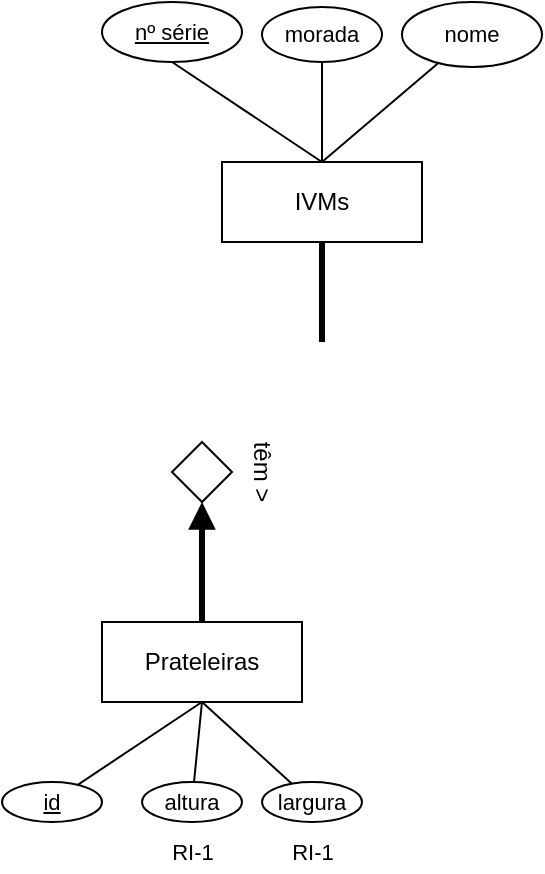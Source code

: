 <mxfile version="18.1.1" type="github">
  <diagram id="8ztq_dbtikDleyWdbMcF" name="Page-1">
    <mxGraphModel dx="1422" dy="773" grid="1" gridSize="10" guides="1" tooltips="1" connect="1" arrows="1" fold="1" page="1" pageScale="1" pageWidth="827" pageHeight="1169" math="0" shadow="0">
      <root>
        <mxCell id="0" />
        <mxCell id="1" parent="0" />
        <mxCell id="fuVCnv27o5Psqc1fixxr-16" value="IVMs" style="whiteSpace=wrap;html=1;align=center;" parent="1" vertex="1">
          <mxGeometry x="450" y="250" width="100" height="40" as="geometry" />
        </mxCell>
        <mxCell id="fuVCnv27o5Psqc1fixxr-18" value="" style="shape=rhombus;perimeter=rhombusPerimeter;whiteSpace=wrap;html=1;align=center;" parent="1" vertex="1">
          <mxGeometry x="425" y="390" width="30" height="30" as="geometry" />
        </mxCell>
        <mxCell id="fuVCnv27o5Psqc1fixxr-27" value="têm &amp;gt;" style="text;html=1;strokeColor=none;fillColor=none;align=center;verticalAlign=middle;whiteSpace=wrap;rounded=0;rotation=90;" parent="1" vertex="1">
          <mxGeometry x="440" y="390" width="60" height="30" as="geometry" />
        </mxCell>
        <mxCell id="fuVCnv27o5Psqc1fixxr-143" style="edgeStyle=none;rounded=0;sketch=0;orthogonalLoop=1;jettySize=auto;html=1;entryX=0.5;entryY=1;entryDx=0;entryDy=0;shadow=0;labelBackgroundColor=default;fontFamily=Helvetica;fontSize=11;fontColor=default;startArrow=none;startFill=0;endArrow=block;endFill=1;strokeColor=default;strokeWidth=3;fillColor=#000000;elbow=vertical;" parent="1" source="fuVCnv27o5Psqc1fixxr-28" target="fuVCnv27o5Psqc1fixxr-18" edge="1">
          <mxGeometry relative="1" as="geometry" />
        </mxCell>
        <mxCell id="fuVCnv27o5Psqc1fixxr-28" value="Prateleiras" style="whiteSpace=wrap;html=1;align=center;" parent="1" vertex="1">
          <mxGeometry x="390" y="480" width="100" height="40" as="geometry" />
        </mxCell>
        <mxCell id="fuVCnv27o5Psqc1fixxr-51" value="" style="endArrow=none;html=1;rounded=0;shadow=0;fillColor=#FFFFFF;elbow=vertical;exitX=0.5;exitY=1;exitDx=0;exitDy=0;entryX=0.5;entryY=0;entryDx=0;entryDy=0;strokeColor=#000000;strokeWidth=3;fontStyle=1" parent="1" source="fuVCnv27o5Psqc1fixxr-16" edge="1">
          <mxGeometry relative="1" as="geometry">
            <mxPoint x="320" y="380" as="sourcePoint" />
            <mxPoint x="500" y="340" as="targetPoint" />
          </mxGeometry>
        </mxCell>
        <mxCell id="fuVCnv27o5Psqc1fixxr-136" value="nº série" style="ellipse;whiteSpace=wrap;html=1;align=center;fontStyle=4;fontFamily=Helvetica;fontSize=11;fontColor=default;" parent="1" vertex="1">
          <mxGeometry x="390" y="170" width="70" height="30" as="geometry" />
        </mxCell>
        <mxCell id="fuVCnv27o5Psqc1fixxr-137" value="" style="endArrow=none;html=1;rounded=0;shadow=0;labelBackgroundColor=default;sketch=0;fontFamily=Helvetica;fontSize=11;fontColor=default;strokeColor=default;strokeWidth=1;fillColor=#000000;elbow=vertical;entryX=0.5;entryY=0;entryDx=0;entryDy=0;exitX=0.5;exitY=1;exitDx=0;exitDy=0;" parent="1" source="fuVCnv27o5Psqc1fixxr-136" target="fuVCnv27o5Psqc1fixxr-16" edge="1">
          <mxGeometry relative="1" as="geometry">
            <mxPoint x="440" y="300" as="sourcePoint" />
            <mxPoint x="600" y="300" as="targetPoint" />
          </mxGeometry>
        </mxCell>
        <mxCell id="fuVCnv27o5Psqc1fixxr-141" style="edgeStyle=none;rounded=0;sketch=0;orthogonalLoop=1;jettySize=auto;html=1;entryX=0.5;entryY=0;entryDx=0;entryDy=0;shadow=0;labelBackgroundColor=default;fontFamily=Helvetica;fontSize=11;fontColor=default;startArrow=none;startFill=0;endArrow=none;endFill=0;strokeColor=default;strokeWidth=1;fillColor=#000000;elbow=vertical;" parent="1" source="fuVCnv27o5Psqc1fixxr-140" target="fuVCnv27o5Psqc1fixxr-16" edge="1">
          <mxGeometry relative="1" as="geometry" />
        </mxCell>
        <mxCell id="fuVCnv27o5Psqc1fixxr-140" value="nome" style="ellipse;whiteSpace=wrap;html=1;align=center;fontFamily=Helvetica;fontSize=11;fontColor=default;" parent="1" vertex="1">
          <mxGeometry x="540" y="170" width="70" height="32.5" as="geometry" />
        </mxCell>
        <mxCell id="fuVCnv27o5Psqc1fixxr-145" style="edgeStyle=none;rounded=0;sketch=0;orthogonalLoop=1;jettySize=auto;html=1;shadow=0;labelBackgroundColor=default;fontFamily=Helvetica;fontSize=11;fontColor=default;startArrow=none;startFill=0;endArrow=none;endFill=0;strokeColor=default;strokeWidth=1;fillColor=#000000;elbow=vertical;" parent="1" source="fuVCnv27o5Psqc1fixxr-144" edge="1">
          <mxGeometry relative="1" as="geometry">
            <mxPoint x="500" y="250" as="targetPoint" />
          </mxGeometry>
        </mxCell>
        <mxCell id="fuVCnv27o5Psqc1fixxr-144" value="morada" style="ellipse;whiteSpace=wrap;html=1;align=center;fontFamily=Helvetica;fontSize=11;fontColor=default;" parent="1" vertex="1">
          <mxGeometry x="470" y="172.5" width="60" height="27.5" as="geometry" />
        </mxCell>
        <mxCell id="fuVCnv27o5Psqc1fixxr-148" style="edgeStyle=none;rounded=0;sketch=0;orthogonalLoop=1;jettySize=auto;html=1;entryX=0.5;entryY=1;entryDx=0;entryDy=0;shadow=0;labelBackgroundColor=default;fontFamily=Helvetica;fontSize=11;fontColor=default;startArrow=none;startFill=0;endArrow=none;endFill=0;strokeColor=default;strokeWidth=1;fillColor=#000000;elbow=vertical;" parent="1" source="fuVCnv27o5Psqc1fixxr-147" target="fuVCnv27o5Psqc1fixxr-28" edge="1">
          <mxGeometry relative="1" as="geometry" />
        </mxCell>
        <mxCell id="fuVCnv27o5Psqc1fixxr-147" value="id" style="ellipse;whiteSpace=wrap;html=1;align=center;fontStyle=4;fontFamily=Helvetica;fontSize=11;fontColor=default;" parent="1" vertex="1">
          <mxGeometry x="340" y="560" width="50" height="20" as="geometry" />
        </mxCell>
        <mxCell id="fuVCnv27o5Psqc1fixxr-151" style="edgeStyle=none;rounded=0;sketch=0;orthogonalLoop=1;jettySize=auto;html=1;entryX=0.5;entryY=1;entryDx=0;entryDy=0;shadow=0;labelBackgroundColor=default;fontFamily=Helvetica;fontSize=11;fontColor=default;startArrow=none;startFill=0;endArrow=none;endFill=0;strokeColor=default;strokeWidth=1;fillColor=#000000;elbow=vertical;" parent="1" source="fuVCnv27o5Psqc1fixxr-150" target="fuVCnv27o5Psqc1fixxr-28" edge="1">
          <mxGeometry relative="1" as="geometry" />
        </mxCell>
        <mxCell id="fuVCnv27o5Psqc1fixxr-150" value="altura" style="ellipse;whiteSpace=wrap;html=1;align=center;fontFamily=Helvetica;fontSize=11;fontColor=default;" parent="1" vertex="1">
          <mxGeometry x="410" y="560" width="50" height="20" as="geometry" />
        </mxCell>
        <mxCell id="fuVCnv27o5Psqc1fixxr-155" value="" style="edgeStyle=none;rounded=0;sketch=0;orthogonalLoop=1;jettySize=auto;html=1;shadow=0;labelBackgroundColor=default;fontFamily=Helvetica;fontSize=11;fontColor=default;startArrow=none;startFill=0;endArrow=none;endFill=0;strokeColor=default;strokeWidth=1;fillColor=#000000;elbow=vertical;" parent="1" source="fuVCnv27o5Psqc1fixxr-154" edge="1">
          <mxGeometry relative="1" as="geometry">
            <mxPoint x="440" y="520" as="targetPoint" />
          </mxGeometry>
        </mxCell>
        <mxCell id="fuVCnv27o5Psqc1fixxr-154" value="largura" style="ellipse;whiteSpace=wrap;html=1;align=center;fontFamily=Helvetica;fontSize=11;fontColor=default;" parent="1" vertex="1">
          <mxGeometry x="470" y="560" width="50" height="20" as="geometry" />
        </mxCell>
        <mxCell id="fuVCnv27o5Psqc1fixxr-156" value="RI-1" style="text;html=1;align=center;verticalAlign=middle;resizable=0;points=[];autosize=1;strokeColor=none;fillColor=none;fontSize=11;fontFamily=Helvetica;fontColor=default;" parent="1" vertex="1">
          <mxGeometry x="415" y="585" width="40" height="20" as="geometry" />
        </mxCell>
        <mxCell id="fuVCnv27o5Psqc1fixxr-157" value="RI-1" style="text;html=1;align=center;verticalAlign=middle;resizable=0;points=[];autosize=1;strokeColor=none;fillColor=none;fontSize=11;fontFamily=Helvetica;fontColor=default;" parent="1" vertex="1">
          <mxGeometry x="475" y="585" width="40" height="20" as="geometry" />
        </mxCell>
      </root>
    </mxGraphModel>
  </diagram>
</mxfile>
